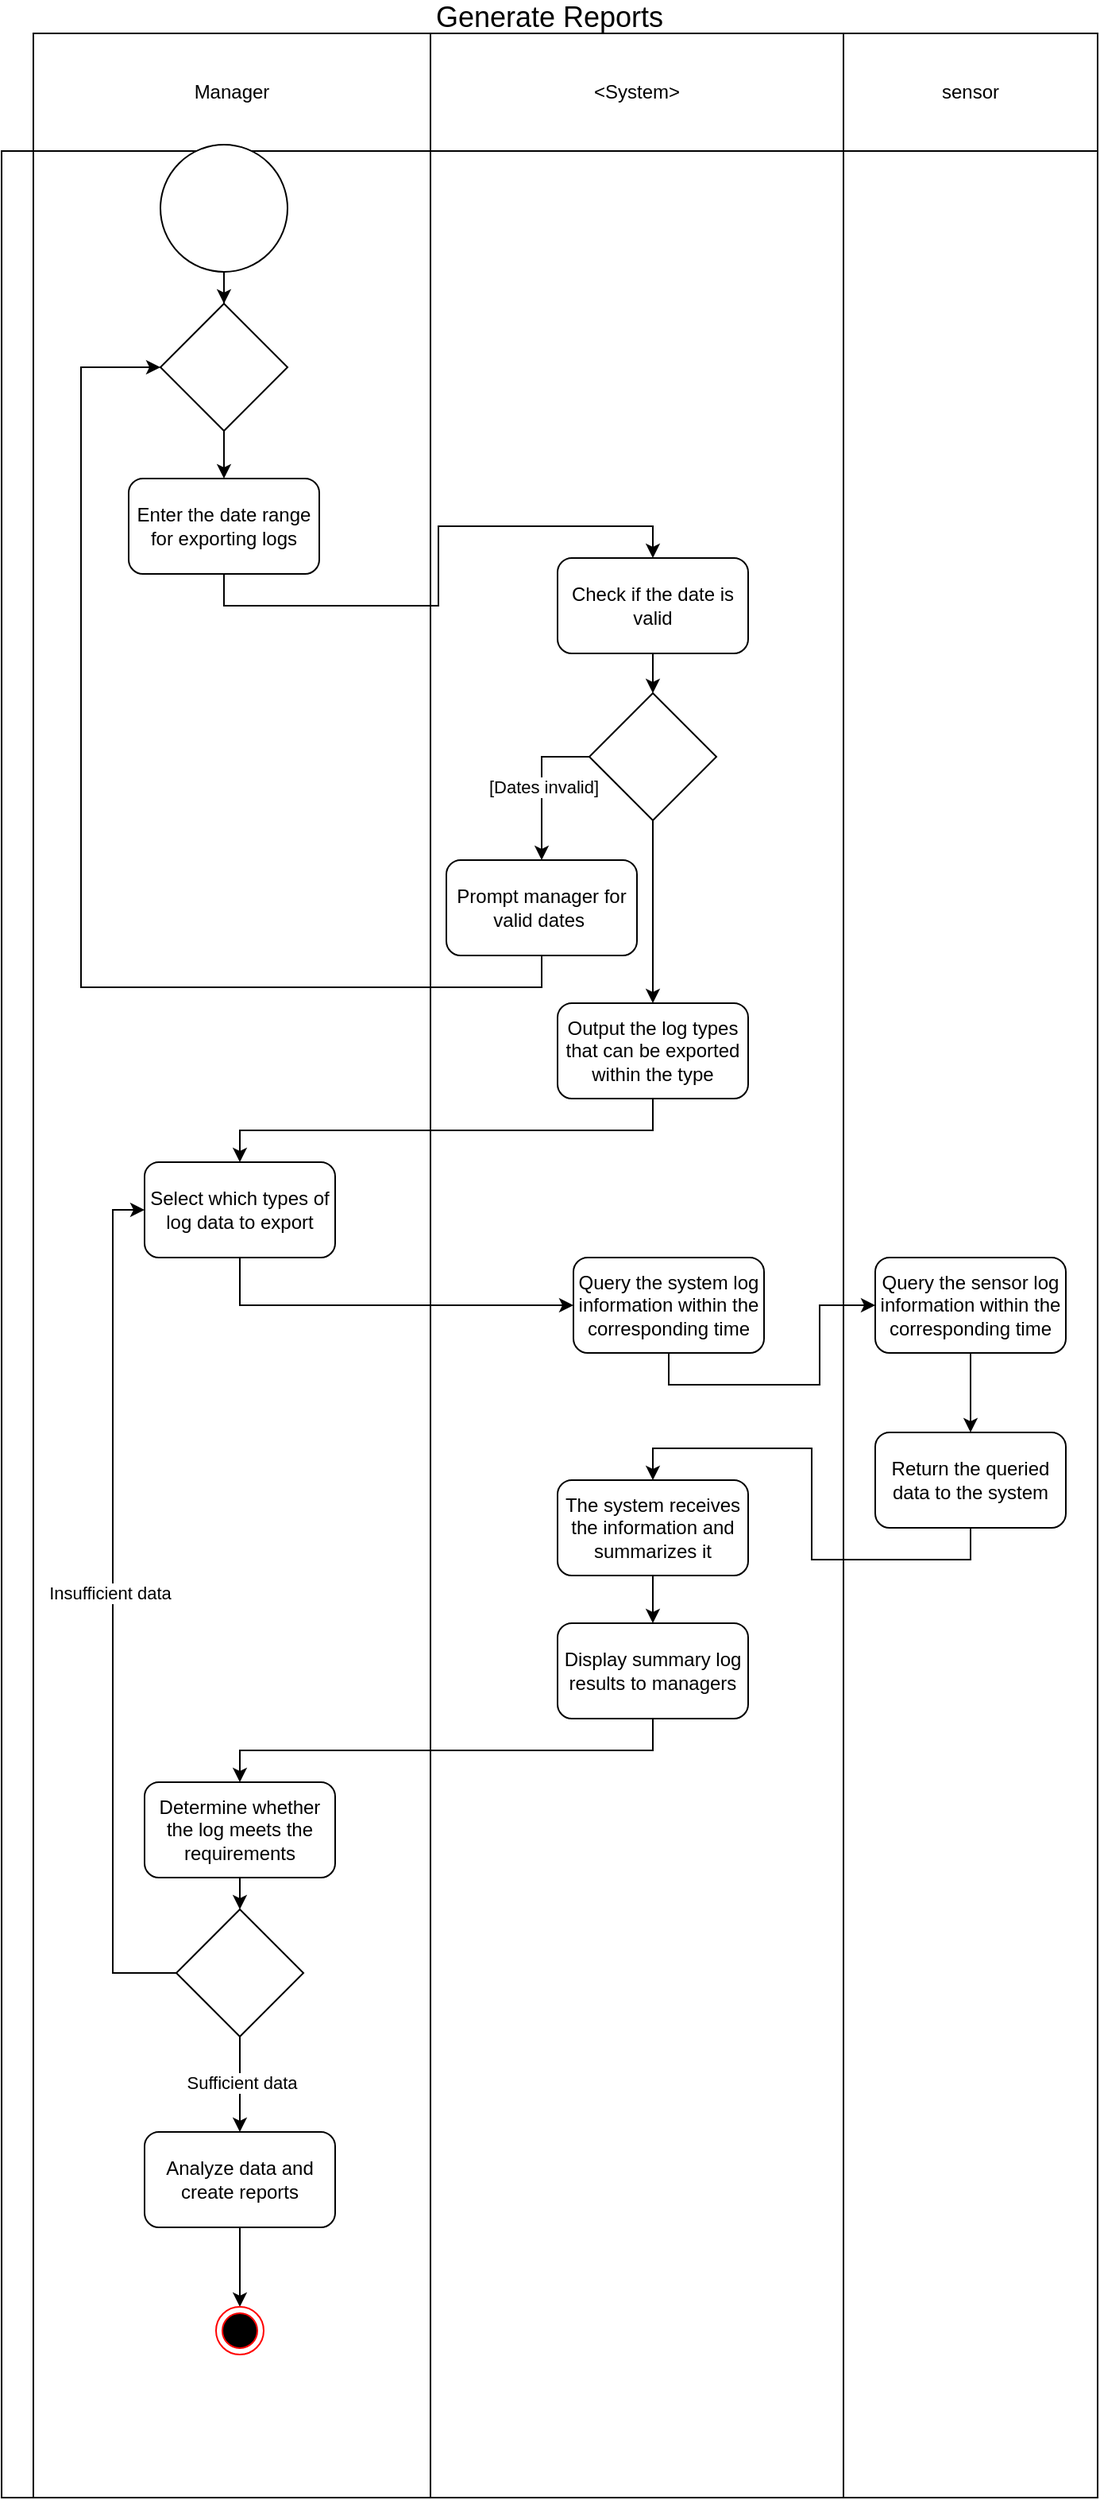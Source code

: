 <mxfile version="24.5.5" type="github">
  <diagram id="prtHgNgQTEPvFCAcTncT" name="Page-1">
    <mxGraphModel dx="1274" dy="865" grid="1" gridSize="10" guides="1" tooltips="1" connect="1" arrows="1" fold="1" page="1" pageScale="1" pageWidth="827" pageHeight="1169" math="0" shadow="0">
      <root>
        <mxCell id="0" />
        <mxCell id="1" parent="0" />
        <mxCell id="RF3zyUqbUcaU6skOfCHZ-1" value="&lt;font style=&quot;font-size: 18px;&quot;&gt;Generate Reports&lt;/font&gt;" style="shape=table;html=1;whiteSpace=wrap;startSize=20;container=1;collapsible=0;childLayout=tableLayout;fillColor=none;swimlaneFillColor=#ffffff;strokeColor=none;" vertex="1" parent="1">
          <mxGeometry x="65" y="144" width="690" height="1570" as="geometry" />
        </mxCell>
        <mxCell id="RF3zyUqbUcaU6skOfCHZ-2" value="" style="shape=partialRectangle;html=1;whiteSpace=wrap;collapsible=0;dropTarget=0;pointerEvents=0;fillColor=none;top=0;left=0;bottom=0;right=0;points=[[0,0.5],[1,0.5]];portConstraint=eastwest;strokeColor=none;" vertex="1" parent="RF3zyUqbUcaU6skOfCHZ-1">
          <mxGeometry y="20" width="690" height="74" as="geometry" />
        </mxCell>
        <mxCell id="RF3zyUqbUcaU6skOfCHZ-3" value="" style="shape=partialRectangle;html=1;whiteSpace=wrap;connectable=0;fillColor=none;top=1;left=1;bottom=1;right=1;overflow=hidden;strokeColor=none;" vertex="1" parent="RF3zyUqbUcaU6skOfCHZ-2">
          <mxGeometry width="20" height="74" as="geometry">
            <mxRectangle width="20" height="74" as="alternateBounds" />
          </mxGeometry>
        </mxCell>
        <mxCell id="RF3zyUqbUcaU6skOfCHZ-4" value="Manager" style="shape=partialRectangle;html=1;whiteSpace=wrap;connectable=0;fillColor=none;top=1;left=1;bottom=1;right=1;overflow=hidden;" vertex="1" parent="RF3zyUqbUcaU6skOfCHZ-2">
          <mxGeometry x="20" width="250" height="74" as="geometry">
            <mxRectangle width="250" height="74" as="alternateBounds" />
          </mxGeometry>
        </mxCell>
        <mxCell id="RF3zyUqbUcaU6skOfCHZ-5" value="&amp;lt;System&amp;gt;" style="shape=partialRectangle;html=1;whiteSpace=wrap;connectable=0;fillColor=none;top=1;left=1;bottom=1;right=1;overflow=hidden;" vertex="1" parent="RF3zyUqbUcaU6skOfCHZ-2">
          <mxGeometry x="270" width="260" height="74" as="geometry">
            <mxRectangle width="260" height="74" as="alternateBounds" />
          </mxGeometry>
        </mxCell>
        <mxCell id="RF3zyUqbUcaU6skOfCHZ-18" value="sensor" style="shape=partialRectangle;html=1;whiteSpace=wrap;connectable=0;fillColor=none;top=1;left=1;bottom=1;right=1;overflow=hidden;" vertex="1" parent="RF3zyUqbUcaU6skOfCHZ-2">
          <mxGeometry x="530" width="160" height="74" as="geometry">
            <mxRectangle width="160" height="74" as="alternateBounds" />
          </mxGeometry>
        </mxCell>
        <mxCell id="RF3zyUqbUcaU6skOfCHZ-6" value="" style="shape=partialRectangle;html=1;whiteSpace=wrap;collapsible=0;dropTarget=0;pointerEvents=0;fillColor=none;top=1;left=1;bottom=1;right=1;points=[[0,0.5],[1,0.5]];portConstraint=eastwest;" vertex="1" parent="RF3zyUqbUcaU6skOfCHZ-1">
          <mxGeometry y="94" width="690" height="1476" as="geometry" />
        </mxCell>
        <mxCell id="RF3zyUqbUcaU6skOfCHZ-7" value="" style="shape=partialRectangle;html=1;whiteSpace=wrap;connectable=0;fillColor=none;top=1;left=1;bottom=1;right=1;overflow=hidden;horizontal=0;" vertex="1" parent="RF3zyUqbUcaU6skOfCHZ-6">
          <mxGeometry width="20" height="1476" as="geometry">
            <mxRectangle width="20" height="1476" as="alternateBounds" />
          </mxGeometry>
        </mxCell>
        <mxCell id="RF3zyUqbUcaU6skOfCHZ-8" value="" style="shape=partialRectangle;html=1;whiteSpace=wrap;connectable=0;fillColor=none;top=1;left=1;bottom=1;right=1;overflow=hidden;" vertex="1" parent="RF3zyUqbUcaU6skOfCHZ-6">
          <mxGeometry x="20" width="250" height="1476" as="geometry">
            <mxRectangle width="250" height="1476" as="alternateBounds" />
          </mxGeometry>
        </mxCell>
        <mxCell id="RF3zyUqbUcaU6skOfCHZ-9" value="" style="shape=partialRectangle;html=1;whiteSpace=wrap;connectable=0;fillColor=none;top=1;left=1;bottom=1;right=1;overflow=hidden;" vertex="1" parent="RF3zyUqbUcaU6skOfCHZ-6">
          <mxGeometry x="270" width="260" height="1476" as="geometry">
            <mxRectangle width="260" height="1476" as="alternateBounds" />
          </mxGeometry>
        </mxCell>
        <mxCell id="RF3zyUqbUcaU6skOfCHZ-19" style="shape=partialRectangle;html=1;whiteSpace=wrap;connectable=0;fillColor=none;top=1;left=1;bottom=1;right=1;overflow=hidden;" vertex="1" parent="RF3zyUqbUcaU6skOfCHZ-6">
          <mxGeometry x="530" width="160" height="1476" as="geometry">
            <mxRectangle width="160" height="1476" as="alternateBounds" />
          </mxGeometry>
        </mxCell>
        <mxCell id="RF3zyUqbUcaU6skOfCHZ-23" style="edgeStyle=orthogonalEdgeStyle;rounded=0;orthogonalLoop=1;jettySize=auto;html=1;exitX=0.5;exitY=1;exitDx=0;exitDy=0;" edge="1" parent="1" source="RF3zyUqbUcaU6skOfCHZ-21" target="RF3zyUqbUcaU6skOfCHZ-22">
          <mxGeometry relative="1" as="geometry" />
        </mxCell>
        <mxCell id="RF3zyUqbUcaU6skOfCHZ-21" value="" style="ellipse;whiteSpace=wrap;html=1;aspect=fixed;" vertex="1" parent="1">
          <mxGeometry x="165" y="234" width="80" height="80" as="geometry" />
        </mxCell>
        <mxCell id="RF3zyUqbUcaU6skOfCHZ-25" style="edgeStyle=orthogonalEdgeStyle;rounded=0;orthogonalLoop=1;jettySize=auto;html=1;exitX=0.5;exitY=1;exitDx=0;exitDy=0;entryX=0.5;entryY=0;entryDx=0;entryDy=0;" edge="1" parent="1" source="RF3zyUqbUcaU6skOfCHZ-22" target="RF3zyUqbUcaU6skOfCHZ-24">
          <mxGeometry relative="1" as="geometry" />
        </mxCell>
        <mxCell id="RF3zyUqbUcaU6skOfCHZ-22" value="" style="rhombus;whiteSpace=wrap;html=1;" vertex="1" parent="1">
          <mxGeometry x="165" y="334" width="80" height="80" as="geometry" />
        </mxCell>
        <mxCell id="RF3zyUqbUcaU6skOfCHZ-27" style="edgeStyle=orthogonalEdgeStyle;rounded=0;orthogonalLoop=1;jettySize=auto;html=1;exitX=0.5;exitY=1;exitDx=0;exitDy=0;entryX=0.5;entryY=0;entryDx=0;entryDy=0;" edge="1" parent="1" source="RF3zyUqbUcaU6skOfCHZ-24" target="RF3zyUqbUcaU6skOfCHZ-26">
          <mxGeometry relative="1" as="geometry" />
        </mxCell>
        <mxCell id="RF3zyUqbUcaU6skOfCHZ-24" value="Enter the date range for exporting logs" style="rounded=1;whiteSpace=wrap;html=1;" vertex="1" parent="1">
          <mxGeometry x="145" y="444" width="120" height="60" as="geometry" />
        </mxCell>
        <mxCell id="RF3zyUqbUcaU6skOfCHZ-29" style="edgeStyle=orthogonalEdgeStyle;rounded=0;orthogonalLoop=1;jettySize=auto;html=1;exitX=0.5;exitY=1;exitDx=0;exitDy=0;" edge="1" parent="1" source="RF3zyUqbUcaU6skOfCHZ-26" target="RF3zyUqbUcaU6skOfCHZ-28">
          <mxGeometry relative="1" as="geometry" />
        </mxCell>
        <mxCell id="RF3zyUqbUcaU6skOfCHZ-26" value="Check if the date is valid" style="rounded=1;whiteSpace=wrap;html=1;" vertex="1" parent="1">
          <mxGeometry x="415" y="494" width="120" height="60" as="geometry" />
        </mxCell>
        <mxCell id="RF3zyUqbUcaU6skOfCHZ-31" style="edgeStyle=orthogonalEdgeStyle;rounded=0;orthogonalLoop=1;jettySize=auto;html=1;exitX=0;exitY=0.5;exitDx=0;exitDy=0;entryX=0.5;entryY=0;entryDx=0;entryDy=0;" edge="1" parent="1" source="RF3zyUqbUcaU6skOfCHZ-28" target="RF3zyUqbUcaU6skOfCHZ-30">
          <mxGeometry relative="1" as="geometry" />
        </mxCell>
        <mxCell id="RF3zyUqbUcaU6skOfCHZ-50" value="[Dates invalid]" style="edgeLabel;html=1;align=center;verticalAlign=middle;resizable=0;points=[];" vertex="1" connectable="0" parent="RF3zyUqbUcaU6skOfCHZ-31">
          <mxGeometry x="0.025" y="1" relative="1" as="geometry">
            <mxPoint as="offset" />
          </mxGeometry>
        </mxCell>
        <mxCell id="RF3zyUqbUcaU6skOfCHZ-59" style="edgeStyle=orthogonalEdgeStyle;rounded=0;orthogonalLoop=1;jettySize=auto;html=1;exitX=0.5;exitY=1;exitDx=0;exitDy=0;" edge="1" parent="1" source="RF3zyUqbUcaU6skOfCHZ-28" target="RF3zyUqbUcaU6skOfCHZ-58">
          <mxGeometry relative="1" as="geometry" />
        </mxCell>
        <mxCell id="RF3zyUqbUcaU6skOfCHZ-28" value="" style="rhombus;whiteSpace=wrap;html=1;" vertex="1" parent="1">
          <mxGeometry x="435" y="579" width="80" height="80" as="geometry" />
        </mxCell>
        <mxCell id="RF3zyUqbUcaU6skOfCHZ-32" style="edgeStyle=orthogonalEdgeStyle;rounded=0;orthogonalLoop=1;jettySize=auto;html=1;exitX=0.5;exitY=1;exitDx=0;exitDy=0;entryX=0;entryY=0.5;entryDx=0;entryDy=0;" edge="1" parent="1" source="RF3zyUqbUcaU6skOfCHZ-30" target="RF3zyUqbUcaU6skOfCHZ-22">
          <mxGeometry relative="1" as="geometry">
            <Array as="points">
              <mxPoint x="405" y="764" />
              <mxPoint x="115" y="764" />
              <mxPoint x="115" y="374" />
            </Array>
          </mxGeometry>
        </mxCell>
        <mxCell id="RF3zyUqbUcaU6skOfCHZ-30" value="Prompt manager for&lt;br/&gt;valid dates&amp;nbsp;" style="rounded=1;whiteSpace=wrap;html=1;" vertex="1" parent="1">
          <mxGeometry x="345" y="684" width="120" height="60" as="geometry" />
        </mxCell>
        <mxCell id="RF3zyUqbUcaU6skOfCHZ-36" style="edgeStyle=orthogonalEdgeStyle;rounded=0;orthogonalLoop=1;jettySize=auto;html=1;exitX=0.5;exitY=1;exitDx=0;exitDy=0;" edge="1" parent="1" source="RF3zyUqbUcaU6skOfCHZ-33" target="RF3zyUqbUcaU6skOfCHZ-35">
          <mxGeometry relative="1" as="geometry" />
        </mxCell>
        <mxCell id="RF3zyUqbUcaU6skOfCHZ-33" value="Query the system log information within the corresponding time" style="rounded=1;whiteSpace=wrap;html=1;" vertex="1" parent="1">
          <mxGeometry x="425" y="934" width="120" height="60" as="geometry" />
        </mxCell>
        <mxCell id="RF3zyUqbUcaU6skOfCHZ-39" style="edgeStyle=orthogonalEdgeStyle;rounded=0;orthogonalLoop=1;jettySize=auto;html=1;exitX=0.5;exitY=1;exitDx=0;exitDy=0;entryX=0.5;entryY=0;entryDx=0;entryDy=0;" edge="1" parent="1" source="RF3zyUqbUcaU6skOfCHZ-35" target="RF3zyUqbUcaU6skOfCHZ-37">
          <mxGeometry relative="1" as="geometry" />
        </mxCell>
        <mxCell id="RF3zyUqbUcaU6skOfCHZ-35" value="Query the sensor log information within the corresponding time" style="rounded=1;whiteSpace=wrap;html=1;" vertex="1" parent="1">
          <mxGeometry x="615" y="934" width="120" height="60" as="geometry" />
        </mxCell>
        <mxCell id="RF3zyUqbUcaU6skOfCHZ-41" style="edgeStyle=orthogonalEdgeStyle;rounded=0;orthogonalLoop=1;jettySize=auto;html=1;exitX=0.5;exitY=1;exitDx=0;exitDy=0;entryX=0.5;entryY=0;entryDx=0;entryDy=0;" edge="1" parent="1" source="RF3zyUqbUcaU6skOfCHZ-37" target="RF3zyUqbUcaU6skOfCHZ-40">
          <mxGeometry relative="1" as="geometry" />
        </mxCell>
        <mxCell id="RF3zyUqbUcaU6skOfCHZ-37" value="Return the queried data to the system" style="rounded=1;whiteSpace=wrap;html=1;" vertex="1" parent="1">
          <mxGeometry x="615" y="1044" width="120" height="60" as="geometry" />
        </mxCell>
        <mxCell id="RF3zyUqbUcaU6skOfCHZ-43" style="edgeStyle=orthogonalEdgeStyle;rounded=0;orthogonalLoop=1;jettySize=auto;html=1;exitX=0.5;exitY=1;exitDx=0;exitDy=0;" edge="1" parent="1" source="RF3zyUqbUcaU6skOfCHZ-40" target="RF3zyUqbUcaU6skOfCHZ-42">
          <mxGeometry relative="1" as="geometry" />
        </mxCell>
        <mxCell id="RF3zyUqbUcaU6skOfCHZ-40" value="The system receives the information and summarizes it" style="rounded=1;whiteSpace=wrap;html=1;" vertex="1" parent="1">
          <mxGeometry x="415" y="1074" width="120" height="60" as="geometry" />
        </mxCell>
        <mxCell id="RF3zyUqbUcaU6skOfCHZ-45" style="edgeStyle=orthogonalEdgeStyle;rounded=0;orthogonalLoop=1;jettySize=auto;html=1;exitX=0.5;exitY=1;exitDx=0;exitDy=0;" edge="1" parent="1" source="RF3zyUqbUcaU6skOfCHZ-42" target="RF3zyUqbUcaU6skOfCHZ-44">
          <mxGeometry relative="1" as="geometry" />
        </mxCell>
        <mxCell id="RF3zyUqbUcaU6skOfCHZ-42" value="Display summary log results to managers" style="rounded=1;whiteSpace=wrap;html=1;" vertex="1" parent="1">
          <mxGeometry x="415" y="1164" width="120" height="60" as="geometry" />
        </mxCell>
        <mxCell id="RF3zyUqbUcaU6skOfCHZ-54" style="edgeStyle=orthogonalEdgeStyle;rounded=0;orthogonalLoop=1;jettySize=auto;html=1;exitX=0.5;exitY=1;exitDx=0;exitDy=0;entryX=0.5;entryY=0;entryDx=0;entryDy=0;" edge="1" parent="1" source="RF3zyUqbUcaU6skOfCHZ-44" target="RF3zyUqbUcaU6skOfCHZ-53">
          <mxGeometry relative="1" as="geometry" />
        </mxCell>
        <mxCell id="RF3zyUqbUcaU6skOfCHZ-44" value="Determine whether the log meets the requirements" style="rounded=1;whiteSpace=wrap;html=1;" vertex="1" parent="1">
          <mxGeometry x="155" y="1264" width="120" height="60" as="geometry" />
        </mxCell>
        <mxCell id="RF3zyUqbUcaU6skOfCHZ-68" style="edgeStyle=orthogonalEdgeStyle;rounded=0;orthogonalLoop=1;jettySize=auto;html=1;exitX=0.5;exitY=1;exitDx=0;exitDy=0;entryX=0.5;entryY=0;entryDx=0;entryDy=0;" edge="1" parent="1" source="RF3zyUqbUcaU6skOfCHZ-46" target="RF3zyUqbUcaU6skOfCHZ-67">
          <mxGeometry relative="1" as="geometry" />
        </mxCell>
        <mxCell id="RF3zyUqbUcaU6skOfCHZ-46" value="Analyze data and create reports" style="rounded=1;whiteSpace=wrap;html=1;" vertex="1" parent="1">
          <mxGeometry x="155" y="1484" width="120" height="60" as="geometry" />
        </mxCell>
        <mxCell id="RF3zyUqbUcaU6skOfCHZ-63" style="edgeStyle=orthogonalEdgeStyle;rounded=0;orthogonalLoop=1;jettySize=auto;html=1;exitX=0;exitY=0.5;exitDx=0;exitDy=0;entryX=0;entryY=0.5;entryDx=0;entryDy=0;" edge="1" parent="1" source="RF3zyUqbUcaU6skOfCHZ-53" target="RF3zyUqbUcaU6skOfCHZ-56">
          <mxGeometry relative="1" as="geometry" />
        </mxCell>
        <mxCell id="RF3zyUqbUcaU6skOfCHZ-64" value="Insufficient data" style="edgeLabel;html=1;align=center;verticalAlign=middle;resizable=0;points=[];" vertex="1" connectable="0" parent="RF3zyUqbUcaU6skOfCHZ-63">
          <mxGeometry x="0.035" y="2" relative="1" as="geometry">
            <mxPoint as="offset" />
          </mxGeometry>
        </mxCell>
        <mxCell id="RF3zyUqbUcaU6skOfCHZ-65" style="edgeStyle=orthogonalEdgeStyle;rounded=0;orthogonalLoop=1;jettySize=auto;html=1;exitX=0.5;exitY=1;exitDx=0;exitDy=0;entryX=0.5;entryY=0;entryDx=0;entryDy=0;" edge="1" parent="1" source="RF3zyUqbUcaU6skOfCHZ-53" target="RF3zyUqbUcaU6skOfCHZ-46">
          <mxGeometry relative="1" as="geometry" />
        </mxCell>
        <mxCell id="RF3zyUqbUcaU6skOfCHZ-66" value="Sufficient data" style="edgeLabel;html=1;align=center;verticalAlign=middle;resizable=0;points=[];" vertex="1" connectable="0" parent="RF3zyUqbUcaU6skOfCHZ-65">
          <mxGeometry x="-0.029" y="1" relative="1" as="geometry">
            <mxPoint as="offset" />
          </mxGeometry>
        </mxCell>
        <mxCell id="RF3zyUqbUcaU6skOfCHZ-53" value="" style="rhombus;whiteSpace=wrap;html=1;" vertex="1" parent="1">
          <mxGeometry x="175" y="1344" width="80" height="80" as="geometry" />
        </mxCell>
        <mxCell id="RF3zyUqbUcaU6skOfCHZ-62" style="edgeStyle=orthogonalEdgeStyle;rounded=0;orthogonalLoop=1;jettySize=auto;html=1;exitX=0.5;exitY=1;exitDx=0;exitDy=0;entryX=0;entryY=0.5;entryDx=0;entryDy=0;" edge="1" parent="1" source="RF3zyUqbUcaU6skOfCHZ-56" target="RF3zyUqbUcaU6skOfCHZ-33">
          <mxGeometry relative="1" as="geometry" />
        </mxCell>
        <mxCell id="RF3zyUqbUcaU6skOfCHZ-56" value="Select which types of log data to export" style="rounded=1;whiteSpace=wrap;html=1;" vertex="1" parent="1">
          <mxGeometry x="155" y="874" width="120" height="60" as="geometry" />
        </mxCell>
        <mxCell id="RF3zyUqbUcaU6skOfCHZ-60" style="edgeStyle=orthogonalEdgeStyle;rounded=0;orthogonalLoop=1;jettySize=auto;html=1;exitX=0.5;exitY=1;exitDx=0;exitDy=0;entryX=0.5;entryY=0;entryDx=0;entryDy=0;" edge="1" parent="1" source="RF3zyUqbUcaU6skOfCHZ-58" target="RF3zyUqbUcaU6skOfCHZ-56">
          <mxGeometry relative="1" as="geometry" />
        </mxCell>
        <mxCell id="RF3zyUqbUcaU6skOfCHZ-58" value="Output the log types that can be exported within the type" style="rounded=1;whiteSpace=wrap;html=1;" vertex="1" parent="1">
          <mxGeometry x="415" y="774" width="120" height="60" as="geometry" />
        </mxCell>
        <mxCell id="RF3zyUqbUcaU6skOfCHZ-67" value="" style="ellipse;html=1;shape=endState;fillColor=#000000;strokeColor=#ff0000;" vertex="1" parent="1">
          <mxGeometry x="200" y="1594" width="30" height="30" as="geometry" />
        </mxCell>
      </root>
    </mxGraphModel>
  </diagram>
</mxfile>
